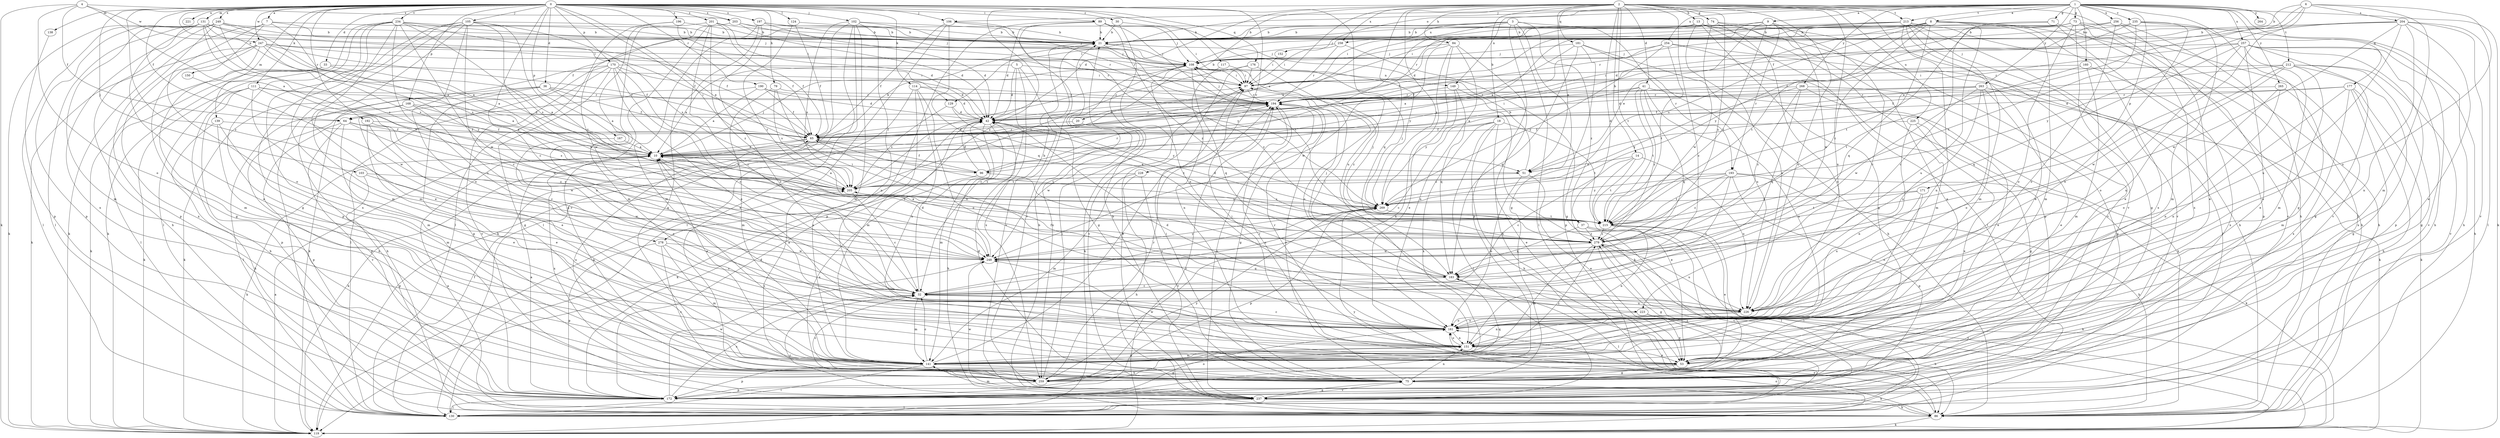 strict digraph  {
0;
1;
2;
3;
4;
5;
6;
7;
8;
9;
10;
13;
14;
18;
20;
21;
30;
32;
33;
36;
37;
41;
42;
51;
53;
64;
65;
71;
73;
74;
75;
79;
84;
86;
89;
96;
97;
102;
103;
105;
106;
108;
111;
114;
117;
119;
124;
129;
130;
131;
138;
139;
141;
149;
150;
151;
152;
160;
161;
167;
168;
170;
171;
172;
176;
177;
181;
183;
190;
192;
193;
194;
196;
197;
201;
203;
204;
205;
212;
213;
215;
221;
223;
225;
226;
228;
234;
235;
237;
247;
248;
249;
254;
256;
257;
258;
259;
263;
264;
265;
268;
269;
278;
279;
0 -> 7  [label=a];
0 -> 30  [label=c];
0 -> 32  [label=c];
0 -> 33  [label=d];
0 -> 36  [label=d];
0 -> 51  [label=e];
0 -> 64  [label=f];
0 -> 79  [label=h];
0 -> 89  [label=i];
0 -> 96  [label=i];
0 -> 102  [label=j];
0 -> 103  [label=j];
0 -> 105  [label=j];
0 -> 106  [label=j];
0 -> 111  [label=k];
0 -> 114  [label=k];
0 -> 117  [label=k];
0 -> 124  [label=l];
0 -> 129  [label=l];
0 -> 131  [label=m];
0 -> 138  [label=m];
0 -> 139  [label=m];
0 -> 167  [label=p];
0 -> 168  [label=p];
0 -> 170  [label=p];
0 -> 176  [label=q];
0 -> 190  [label=r];
0 -> 192  [label=r];
0 -> 196  [label=s];
0 -> 197  [label=s];
0 -> 201  [label=s];
0 -> 203  [label=s];
0 -> 221  [label=u];
0 -> 223  [label=u];
0 -> 228  [label=v];
0 -> 234  [label=v];
0 -> 247  [label=w];
0 -> 249  [label=x];
0 -> 278  [label=z];
1 -> 8  [label=a];
1 -> 9  [label=a];
1 -> 71  [label=g];
1 -> 73  [label=g];
1 -> 106  [label=j];
1 -> 119  [label=k];
1 -> 129  [label=l];
1 -> 130  [label=l];
1 -> 149  [label=n];
1 -> 152  [label=o];
1 -> 160  [label=o];
1 -> 171  [label=p];
1 -> 177  [label=q];
1 -> 212  [label=t];
1 -> 213  [label=t];
1 -> 235  [label=v];
1 -> 254  [label=x];
1 -> 256  [label=x];
1 -> 257  [label=x];
1 -> 263  [label=y];
1 -> 264  [label=y];
1 -> 265  [label=y];
1 -> 268  [label=y];
2 -> 10  [label=a];
2 -> 13  [label=b];
2 -> 14  [label=b];
2 -> 18  [label=b];
2 -> 20  [label=b];
2 -> 32  [label=c];
2 -> 37  [label=d];
2 -> 41  [label=d];
2 -> 42  [label=d];
2 -> 51  [label=e];
2 -> 74  [label=g];
2 -> 84  [label=h];
2 -> 86  [label=h];
2 -> 181  [label=q];
2 -> 183  [label=q];
2 -> 213  [label=t];
2 -> 215  [label=t];
2 -> 223  [label=u];
2 -> 225  [label=u];
2 -> 226  [label=u];
2 -> 237  [label=v];
2 -> 258  [label=x];
2 -> 269  [label=y];
2 -> 278  [label=z];
2 -> 279  [label=z];
3 -> 10  [label=a];
3 -> 21  [label=b];
3 -> 64  [label=f];
3 -> 75  [label=g];
3 -> 130  [label=l];
3 -> 172  [label=p];
3 -> 193  [label=r];
3 -> 258  [label=x];
3 -> 279  [label=z];
4 -> 10  [label=a];
4 -> 64  [label=f];
4 -> 119  [label=k];
4 -> 161  [label=o];
4 -> 203  [label=s];
4 -> 247  [label=w];
5 -> 10  [label=a];
5 -> 32  [label=c];
5 -> 42  [label=d];
5 -> 75  [label=g];
5 -> 149  [label=n];
5 -> 259  [label=x];
6 -> 21  [label=b];
6 -> 51  [label=e];
6 -> 64  [label=f];
6 -> 141  [label=m];
6 -> 204  [label=s];
6 -> 226  [label=u];
6 -> 279  [label=z];
7 -> 21  [label=b];
7 -> 108  [label=j];
7 -> 119  [label=k];
7 -> 150  [label=n];
7 -> 161  [label=o];
7 -> 205  [label=s];
8 -> 21  [label=b];
8 -> 42  [label=d];
8 -> 51  [label=e];
8 -> 86  [label=h];
8 -> 108  [label=j];
8 -> 141  [label=m];
8 -> 183  [label=q];
8 -> 205  [label=s];
8 -> 215  [label=t];
8 -> 226  [label=u];
8 -> 259  [label=x];
8 -> 279  [label=z];
9 -> 21  [label=b];
9 -> 32  [label=c];
9 -> 65  [label=f];
9 -> 96  [label=i];
9 -> 193  [label=r];
9 -> 215  [label=t];
9 -> 248  [label=w];
10 -> 51  [label=e];
10 -> 96  [label=i];
10 -> 108  [label=j];
10 -> 119  [label=k];
10 -> 194  [label=r];
10 -> 259  [label=x];
10 -> 279  [label=z];
13 -> 21  [label=b];
13 -> 75  [label=g];
13 -> 96  [label=i];
13 -> 130  [label=l];
13 -> 172  [label=p];
13 -> 226  [label=u];
13 -> 237  [label=v];
14 -> 32  [label=c];
14 -> 51  [label=e];
14 -> 53  [label=e];
14 -> 215  [label=t];
14 -> 226  [label=u];
18 -> 32  [label=c];
18 -> 53  [label=e];
18 -> 65  [label=f];
18 -> 86  [label=h];
18 -> 130  [label=l];
18 -> 215  [label=t];
18 -> 259  [label=x];
20 -> 65  [label=f];
20 -> 248  [label=w];
21 -> 108  [label=j];
21 -> 237  [label=v];
21 -> 279  [label=z];
30 -> 21  [label=b];
30 -> 161  [label=o];
30 -> 269  [label=y];
32 -> 10  [label=a];
32 -> 42  [label=d];
32 -> 141  [label=m];
32 -> 226  [label=u];
32 -> 269  [label=y];
33 -> 10  [label=a];
33 -> 97  [label=i];
33 -> 119  [label=k];
33 -> 130  [label=l];
36 -> 10  [label=a];
36 -> 65  [label=f];
36 -> 75  [label=g];
36 -> 86  [label=h];
36 -> 119  [label=k];
36 -> 194  [label=r];
37 -> 119  [label=k];
37 -> 130  [label=l];
37 -> 183  [label=q];
37 -> 279  [label=z];
41 -> 10  [label=a];
41 -> 86  [label=h];
41 -> 151  [label=n];
41 -> 183  [label=q];
41 -> 194  [label=r];
41 -> 215  [label=t];
41 -> 279  [label=z];
42 -> 65  [label=f];
42 -> 86  [label=h];
42 -> 119  [label=k];
42 -> 141  [label=m];
42 -> 194  [label=r];
42 -> 215  [label=t];
51 -> 21  [label=b];
51 -> 53  [label=e];
51 -> 161  [label=o];
51 -> 205  [label=s];
53 -> 75  [label=g];
53 -> 194  [label=r];
53 -> 248  [label=w];
53 -> 259  [label=x];
64 -> 53  [label=e];
64 -> 65  [label=f];
64 -> 172  [label=p];
64 -> 205  [label=s];
64 -> 237  [label=v];
64 -> 279  [label=z];
65 -> 10  [label=a];
65 -> 21  [label=b];
65 -> 119  [label=k];
65 -> 215  [label=t];
65 -> 259  [label=x];
71 -> 21  [label=b];
71 -> 32  [label=c];
71 -> 172  [label=p];
71 -> 237  [label=v];
73 -> 21  [label=b];
73 -> 42  [label=d];
73 -> 53  [label=e];
73 -> 86  [label=h];
73 -> 97  [label=i];
73 -> 161  [label=o];
73 -> 215  [label=t];
73 -> 237  [label=v];
73 -> 259  [label=x];
74 -> 21  [label=b];
74 -> 53  [label=e];
74 -> 86  [label=h];
74 -> 161  [label=o];
74 -> 194  [label=r];
74 -> 248  [label=w];
75 -> 21  [label=b];
75 -> 42  [label=d];
75 -> 86  [label=h];
75 -> 97  [label=i];
75 -> 151  [label=n];
75 -> 194  [label=r];
75 -> 205  [label=s];
75 -> 237  [label=v];
79 -> 141  [label=m];
79 -> 194  [label=r];
79 -> 205  [label=s];
79 -> 226  [label=u];
84 -> 53  [label=e];
84 -> 86  [label=h];
84 -> 108  [label=j];
84 -> 151  [label=n];
84 -> 248  [label=w];
84 -> 259  [label=x];
86 -> 10  [label=a];
86 -> 32  [label=c];
86 -> 119  [label=k];
86 -> 161  [label=o];
86 -> 269  [label=y];
89 -> 21  [label=b];
89 -> 42  [label=d];
89 -> 97  [label=i];
89 -> 108  [label=j];
89 -> 172  [label=p];
89 -> 215  [label=t];
89 -> 237  [label=v];
89 -> 279  [label=z];
96 -> 42  [label=d];
96 -> 65  [label=f];
96 -> 194  [label=r];
96 -> 226  [label=u];
96 -> 259  [label=x];
97 -> 194  [label=r];
97 -> 279  [label=z];
102 -> 21  [label=b];
102 -> 119  [label=k];
102 -> 130  [label=l];
102 -> 141  [label=m];
102 -> 151  [label=n];
102 -> 194  [label=r];
102 -> 205  [label=s];
102 -> 259  [label=x];
103 -> 172  [label=p];
103 -> 205  [label=s];
103 -> 248  [label=w];
105 -> 21  [label=b];
105 -> 32  [label=c];
105 -> 130  [label=l];
105 -> 141  [label=m];
105 -> 161  [label=o];
105 -> 172  [label=p];
105 -> 205  [label=s];
105 -> 215  [label=t];
105 -> 248  [label=w];
105 -> 259  [label=x];
106 -> 21  [label=b];
106 -> 65  [label=f];
106 -> 130  [label=l];
106 -> 183  [label=q];
106 -> 269  [label=y];
108 -> 97  [label=i];
108 -> 119  [label=k];
108 -> 183  [label=q];
108 -> 237  [label=v];
108 -> 259  [label=x];
111 -> 10  [label=a];
111 -> 86  [label=h];
111 -> 119  [label=k];
111 -> 141  [label=m];
111 -> 172  [label=p];
111 -> 194  [label=r];
111 -> 248  [label=w];
114 -> 42  [label=d];
114 -> 119  [label=k];
114 -> 141  [label=m];
114 -> 151  [label=n];
114 -> 161  [label=o];
114 -> 194  [label=r];
117 -> 97  [label=i];
117 -> 151  [label=n];
119 -> 10  [label=a];
119 -> 161  [label=o];
119 -> 194  [label=r];
119 -> 279  [label=z];
124 -> 21  [label=b];
124 -> 65  [label=f];
124 -> 215  [label=t];
129 -> 42  [label=d];
129 -> 205  [label=s];
129 -> 269  [label=y];
130 -> 65  [label=f];
131 -> 10  [label=a];
131 -> 21  [label=b];
131 -> 53  [label=e];
131 -> 65  [label=f];
131 -> 119  [label=k];
131 -> 130  [label=l];
131 -> 141  [label=m];
131 -> 172  [label=p];
131 -> 205  [label=s];
131 -> 215  [label=t];
138 -> 172  [label=p];
139 -> 65  [label=f];
139 -> 86  [label=h];
139 -> 141  [label=m];
139 -> 259  [label=x];
141 -> 32  [label=c];
141 -> 75  [label=g];
141 -> 130  [label=l];
141 -> 151  [label=n];
141 -> 172  [label=p];
141 -> 194  [label=r];
141 -> 279  [label=z];
149 -> 119  [label=k];
149 -> 183  [label=q];
149 -> 194  [label=r];
149 -> 269  [label=y];
150 -> 248  [label=w];
151 -> 10  [label=a];
151 -> 53  [label=e];
151 -> 97  [label=i];
151 -> 141  [label=m];
151 -> 161  [label=o];
151 -> 194  [label=r];
152 -> 97  [label=i];
160 -> 97  [label=i];
160 -> 141  [label=m];
160 -> 215  [label=t];
160 -> 259  [label=x];
161 -> 10  [label=a];
161 -> 32  [label=c];
161 -> 42  [label=d];
161 -> 151  [label=n];
167 -> 10  [label=a];
167 -> 161  [label=o];
168 -> 10  [label=a];
168 -> 32  [label=c];
168 -> 42  [label=d];
168 -> 130  [label=l];
168 -> 172  [label=p];
170 -> 32  [label=c];
170 -> 42  [label=d];
170 -> 75  [label=g];
170 -> 97  [label=i];
170 -> 119  [label=k];
170 -> 130  [label=l];
170 -> 161  [label=o];
170 -> 237  [label=v];
170 -> 248  [label=w];
171 -> 161  [label=o];
171 -> 215  [label=t];
171 -> 226  [label=u];
171 -> 269  [label=y];
172 -> 10  [label=a];
172 -> 32  [label=c];
172 -> 42  [label=d];
172 -> 130  [label=l];
172 -> 161  [label=o];
172 -> 248  [label=w];
172 -> 269  [label=y];
172 -> 279  [label=z];
176 -> 97  [label=i];
176 -> 161  [label=o];
176 -> 205  [label=s];
176 -> 237  [label=v];
177 -> 42  [label=d];
177 -> 75  [label=g];
177 -> 86  [label=h];
177 -> 119  [label=k];
177 -> 151  [label=n];
177 -> 194  [label=r];
177 -> 259  [label=x];
181 -> 10  [label=a];
181 -> 86  [label=h];
181 -> 108  [label=j];
181 -> 172  [label=p];
181 -> 183  [label=q];
181 -> 226  [label=u];
183 -> 32  [label=c];
183 -> 97  [label=i];
183 -> 108  [label=j];
183 -> 130  [label=l];
190 -> 10  [label=a];
190 -> 42  [label=d];
190 -> 53  [label=e];
190 -> 65  [label=f];
190 -> 194  [label=r];
192 -> 32  [label=c];
192 -> 53  [label=e];
192 -> 65  [label=f];
192 -> 248  [label=w];
193 -> 32  [label=c];
193 -> 86  [label=h];
193 -> 119  [label=k];
193 -> 172  [label=p];
193 -> 205  [label=s];
193 -> 215  [label=t];
193 -> 269  [label=y];
193 -> 279  [label=z];
194 -> 42  [label=d];
194 -> 75  [label=g];
194 -> 108  [label=j];
194 -> 237  [label=v];
196 -> 21  [label=b];
196 -> 65  [label=f];
196 -> 130  [label=l];
196 -> 151  [label=n];
197 -> 21  [label=b];
197 -> 42  [label=d];
197 -> 75  [label=g];
197 -> 108  [label=j];
197 -> 141  [label=m];
197 -> 161  [label=o];
201 -> 21  [label=b];
201 -> 32  [label=c];
201 -> 42  [label=d];
201 -> 65  [label=f];
201 -> 75  [label=g];
201 -> 141  [label=m];
201 -> 279  [label=z];
203 -> 21  [label=b];
203 -> 42  [label=d];
203 -> 108  [label=j];
203 -> 248  [label=w];
204 -> 21  [label=b];
204 -> 53  [label=e];
204 -> 130  [label=l];
204 -> 151  [label=n];
204 -> 194  [label=r];
204 -> 226  [label=u];
204 -> 237  [label=v];
204 -> 248  [label=w];
204 -> 269  [label=y];
205 -> 10  [label=a];
205 -> 32  [label=c];
205 -> 97  [label=i];
205 -> 269  [label=y];
212 -> 65  [label=f];
212 -> 75  [label=g];
212 -> 97  [label=i];
212 -> 161  [label=o];
212 -> 226  [label=u];
212 -> 237  [label=v];
212 -> 248  [label=w];
212 -> 259  [label=x];
213 -> 10  [label=a];
213 -> 21  [label=b];
213 -> 53  [label=e];
213 -> 75  [label=g];
213 -> 86  [label=h];
213 -> 97  [label=i];
213 -> 141  [label=m];
213 -> 151  [label=n];
213 -> 237  [label=v];
215 -> 42  [label=d];
215 -> 53  [label=e];
215 -> 108  [label=j];
215 -> 130  [label=l];
215 -> 151  [label=n];
215 -> 279  [label=z];
223 -> 53  [label=e];
223 -> 86  [label=h];
223 -> 161  [label=o];
225 -> 65  [label=f];
225 -> 75  [label=g];
225 -> 151  [label=n];
225 -> 259  [label=x];
226 -> 65  [label=f];
226 -> 151  [label=n];
226 -> 161  [label=o];
228 -> 86  [label=h];
228 -> 141  [label=m];
228 -> 205  [label=s];
228 -> 237  [label=v];
234 -> 21  [label=b];
234 -> 53  [label=e];
234 -> 65  [label=f];
234 -> 75  [label=g];
234 -> 119  [label=k];
234 -> 130  [label=l];
234 -> 141  [label=m];
234 -> 194  [label=r];
234 -> 205  [label=s];
234 -> 226  [label=u];
234 -> 248  [label=w];
235 -> 21  [label=b];
235 -> 65  [label=f];
235 -> 86  [label=h];
235 -> 141  [label=m];
235 -> 161  [label=o];
235 -> 215  [label=t];
237 -> 21  [label=b];
237 -> 75  [label=g];
237 -> 86  [label=h];
237 -> 130  [label=l];
237 -> 141  [label=m];
237 -> 248  [label=w];
247 -> 10  [label=a];
247 -> 65  [label=f];
247 -> 75  [label=g];
247 -> 97  [label=i];
247 -> 108  [label=j];
247 -> 119  [label=k];
247 -> 141  [label=m];
247 -> 194  [label=r];
247 -> 259  [label=x];
247 -> 269  [label=y];
248 -> 21  [label=b];
248 -> 183  [label=q];
248 -> 269  [label=y];
249 -> 10  [label=a];
249 -> 21  [label=b];
249 -> 86  [label=h];
249 -> 97  [label=i];
249 -> 130  [label=l];
249 -> 172  [label=p];
249 -> 205  [label=s];
249 -> 259  [label=x];
254 -> 65  [label=f];
254 -> 108  [label=j];
254 -> 130  [label=l];
254 -> 141  [label=m];
254 -> 215  [label=t];
254 -> 269  [label=y];
256 -> 21  [label=b];
256 -> 53  [label=e];
256 -> 75  [label=g];
256 -> 161  [label=o];
256 -> 269  [label=y];
257 -> 53  [label=e];
257 -> 75  [label=g];
257 -> 86  [label=h];
257 -> 108  [label=j];
257 -> 141  [label=m];
257 -> 161  [label=o];
257 -> 172  [label=p];
257 -> 183  [label=q];
257 -> 194  [label=r];
257 -> 237  [label=v];
258 -> 75  [label=g];
258 -> 97  [label=i];
258 -> 108  [label=j];
258 -> 194  [label=r];
259 -> 32  [label=c];
259 -> 97  [label=i];
259 -> 172  [label=p];
259 -> 183  [label=q];
259 -> 194  [label=r];
263 -> 42  [label=d];
263 -> 53  [label=e];
263 -> 65  [label=f];
263 -> 119  [label=k];
263 -> 161  [label=o];
263 -> 194  [label=r];
263 -> 226  [label=u];
263 -> 248  [label=w];
265 -> 141  [label=m];
265 -> 151  [label=n];
265 -> 161  [label=o];
265 -> 194  [label=r];
268 -> 53  [label=e];
268 -> 75  [label=g];
268 -> 183  [label=q];
268 -> 194  [label=r];
268 -> 269  [label=y];
268 -> 279  [label=z];
269 -> 108  [label=j];
269 -> 172  [label=p];
269 -> 205  [label=s];
269 -> 215  [label=t];
278 -> 32  [label=c];
278 -> 141  [label=m];
278 -> 172  [label=p];
278 -> 248  [label=w];
278 -> 259  [label=x];
279 -> 10  [label=a];
279 -> 75  [label=g];
279 -> 141  [label=m];
279 -> 226  [label=u];
279 -> 237  [label=v];
279 -> 248  [label=w];
}
